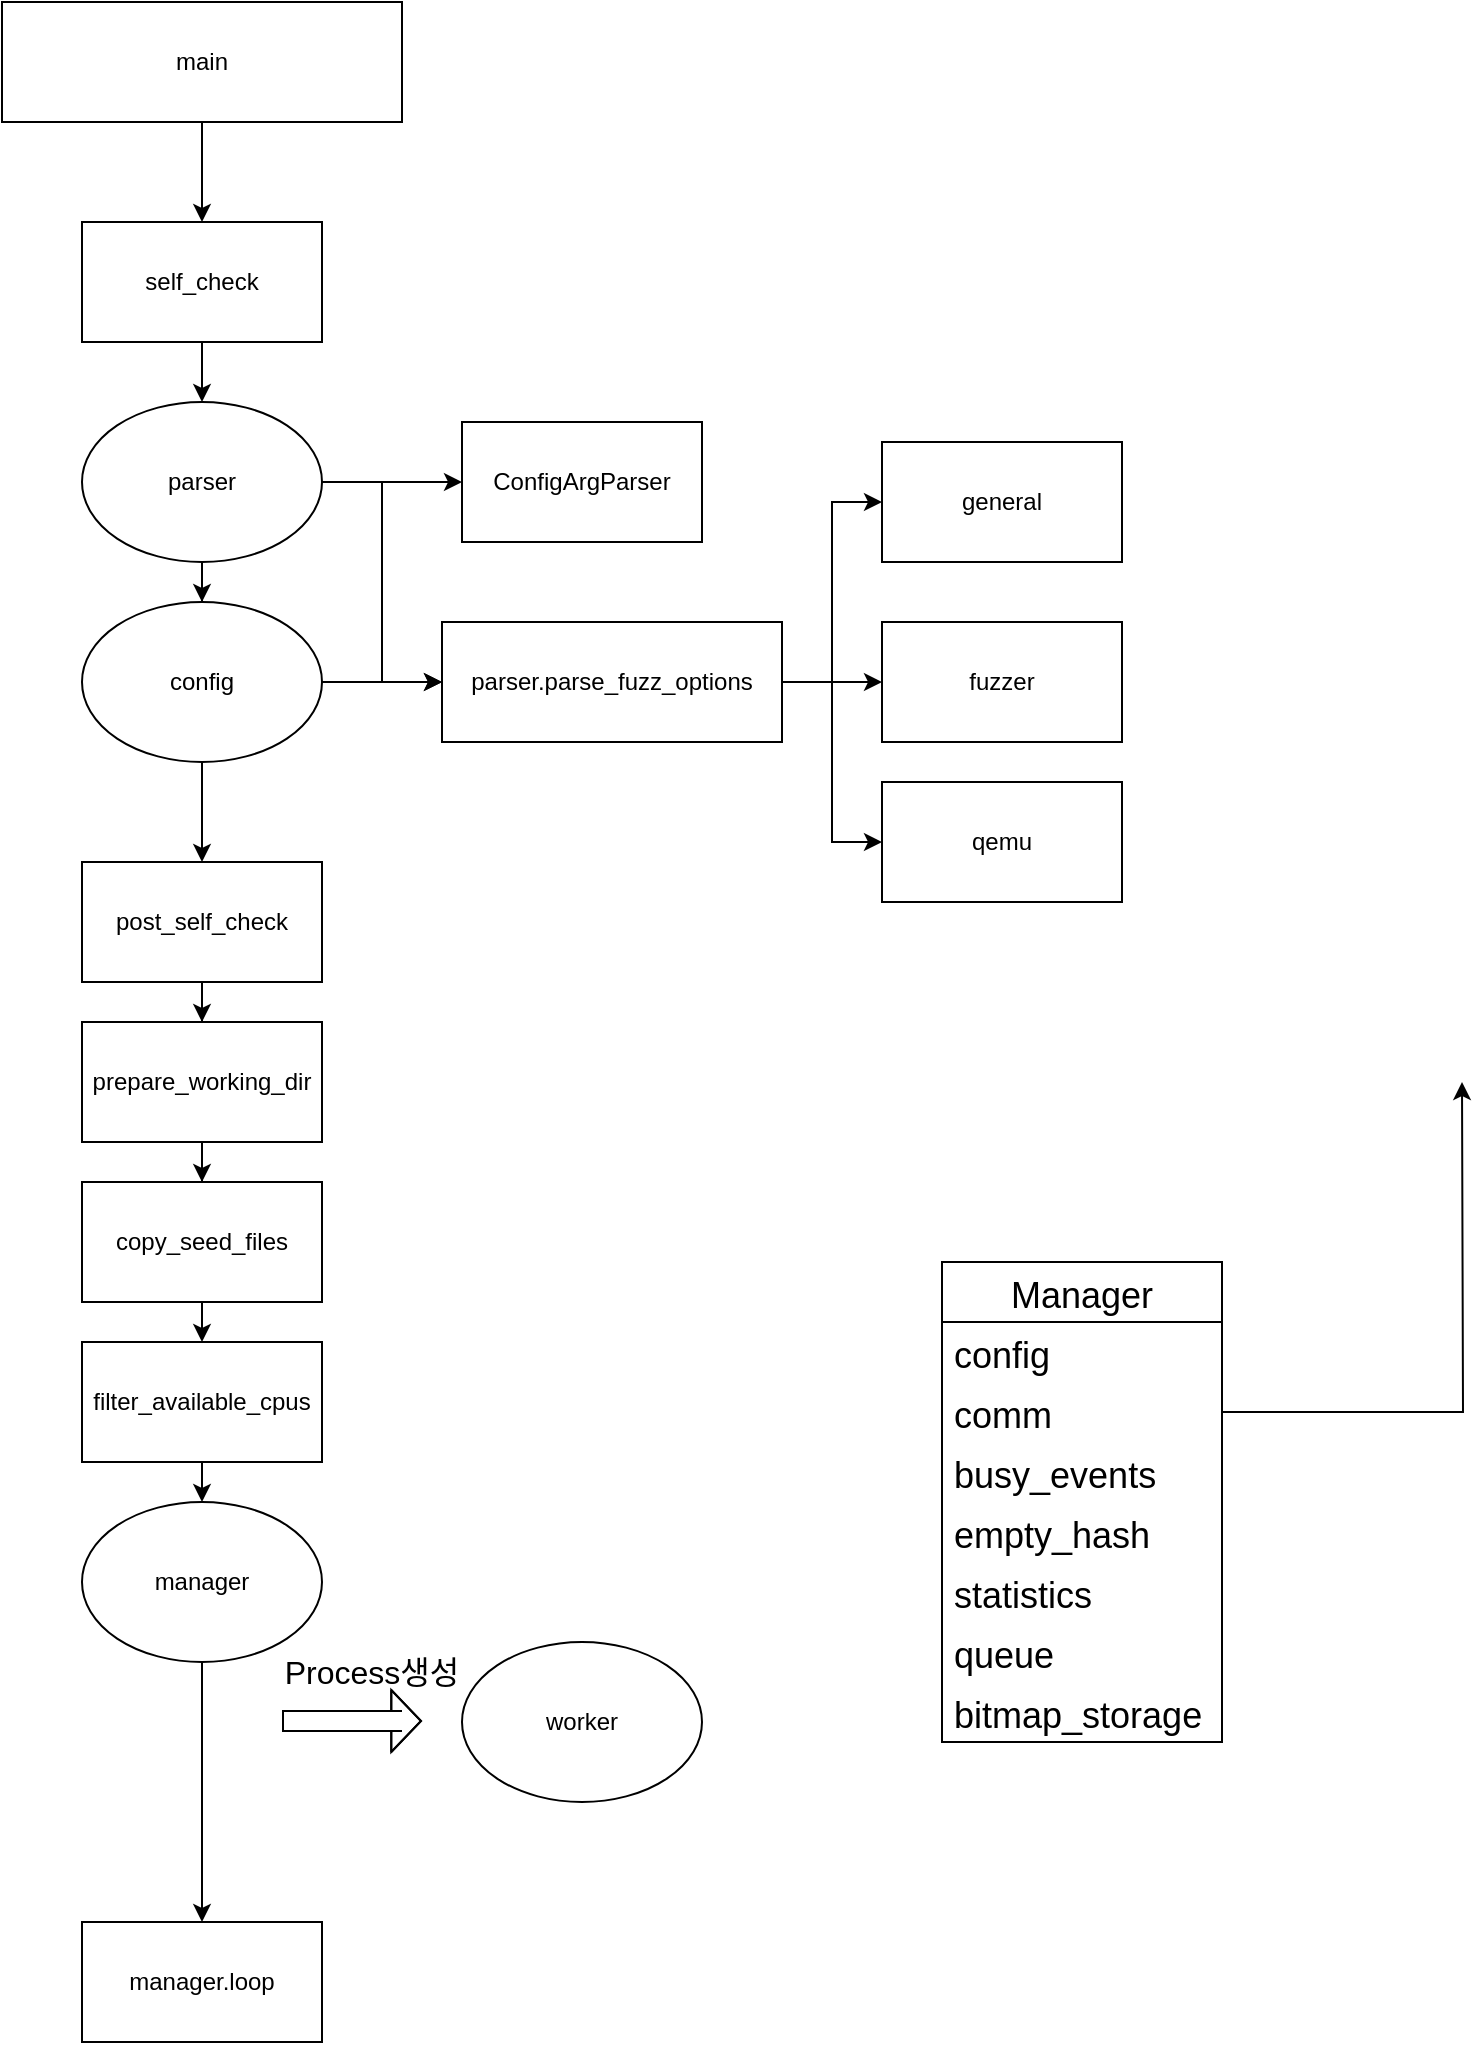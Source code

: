 <mxfile version="20.5.1" type="github">
  <diagram name="Page-1" id="c7558073-3199-34d8-9f00-42111426c3f3">
    <mxGraphModel dx="1261" dy="692" grid="1" gridSize="10" guides="1" tooltips="1" connect="1" arrows="1" fold="1" page="1" pageScale="1" pageWidth="100000" pageHeight="100000" background="none" math="0" shadow="0">
      <root>
        <mxCell id="0" />
        <mxCell id="1" parent="0" />
        <mxCell id="_EBrEuybf6-gx_B5WjJE-15" style="edgeStyle=orthogonalEdgeStyle;rounded=0;orthogonalLoop=1;jettySize=auto;html=1;exitX=0.5;exitY=1;exitDx=0;exitDy=0;" parent="1" source="3X33efADcqBmLfNhqnDI-1" target="_EBrEuybf6-gx_B5WjJE-6" edge="1">
          <mxGeometry relative="1" as="geometry" />
        </mxCell>
        <mxCell id="3X33efADcqBmLfNhqnDI-1" value="main" style="rounded=0;whiteSpace=wrap;html=1;" parent="1" vertex="1">
          <mxGeometry x="20" y="50" width="200" height="60" as="geometry" />
        </mxCell>
        <mxCell id="_EBrEuybf6-gx_B5WjJE-2" value="fuzzer" style="rounded=0;whiteSpace=wrap;html=1;" parent="1" vertex="1">
          <mxGeometry x="460" y="360" width="120" height="60" as="geometry" />
        </mxCell>
        <mxCell id="_EBrEuybf6-gx_B5WjJE-3" value="general" style="rounded=0;whiteSpace=wrap;html=1;" parent="1" vertex="1">
          <mxGeometry x="460" y="270" width="120" height="60" as="geometry" />
        </mxCell>
        <mxCell id="_EBrEuybf6-gx_B5WjJE-19" style="edgeStyle=orthogonalEdgeStyle;rounded=0;orthogonalLoop=1;jettySize=auto;html=1;exitX=1;exitY=0.5;exitDx=0;exitDy=0;entryX=0;entryY=0.5;entryDx=0;entryDy=0;" parent="1" source="_EBrEuybf6-gx_B5WjJE-4" target="_EBrEuybf6-gx_B5WjJE-3" edge="1">
          <mxGeometry relative="1" as="geometry" />
        </mxCell>
        <mxCell id="_EBrEuybf6-gx_B5WjJE-20" style="edgeStyle=orthogonalEdgeStyle;rounded=0;orthogonalLoop=1;jettySize=auto;html=1;exitX=1;exitY=0.5;exitDx=0;exitDy=0;entryX=0;entryY=0.5;entryDx=0;entryDy=0;" parent="1" source="_EBrEuybf6-gx_B5WjJE-4" target="_EBrEuybf6-gx_B5WjJE-2" edge="1">
          <mxGeometry relative="1" as="geometry" />
        </mxCell>
        <mxCell id="_EBrEuybf6-gx_B5WjJE-21" style="edgeStyle=orthogonalEdgeStyle;rounded=0;orthogonalLoop=1;jettySize=auto;html=1;exitX=1;exitY=0.5;exitDx=0;exitDy=0;entryX=0;entryY=0.5;entryDx=0;entryDy=0;" parent="1" source="_EBrEuybf6-gx_B5WjJE-4" target="_EBrEuybf6-gx_B5WjJE-18" edge="1">
          <mxGeometry relative="1" as="geometry" />
        </mxCell>
        <mxCell id="_EBrEuybf6-gx_B5WjJE-4" value="parser.parse_fuzz_options" style="rounded=0;whiteSpace=wrap;html=1;" parent="1" vertex="1">
          <mxGeometry x="240" y="360" width="170" height="60" as="geometry" />
        </mxCell>
        <mxCell id="_EBrEuybf6-gx_B5WjJE-5" value="ConfigArgParser" style="rounded=0;whiteSpace=wrap;html=1;" parent="1" vertex="1">
          <mxGeometry x="250" y="260" width="120" height="60" as="geometry" />
        </mxCell>
        <mxCell id="_EBrEuybf6-gx_B5WjJE-16" style="edgeStyle=orthogonalEdgeStyle;rounded=0;orthogonalLoop=1;jettySize=auto;html=1;exitX=0.5;exitY=1;exitDx=0;exitDy=0;entryX=0.5;entryY=0;entryDx=0;entryDy=0;" parent="1" source="_EBrEuybf6-gx_B5WjJE-6" target="_EBrEuybf6-gx_B5WjJE-9" edge="1">
          <mxGeometry relative="1" as="geometry" />
        </mxCell>
        <mxCell id="_EBrEuybf6-gx_B5WjJE-6" value="self_check" style="rounded=0;whiteSpace=wrap;html=1;" parent="1" vertex="1">
          <mxGeometry x="60" y="160" width="120" height="60" as="geometry" />
        </mxCell>
        <mxCell id="_EBrEuybf6-gx_B5WjJE-12" style="edgeStyle=orthogonalEdgeStyle;rounded=0;orthogonalLoop=1;jettySize=auto;html=1;entryX=0;entryY=0.5;entryDx=0;entryDy=0;" parent="1" source="_EBrEuybf6-gx_B5WjJE-9" target="_EBrEuybf6-gx_B5WjJE-4" edge="1">
          <mxGeometry relative="1" as="geometry" />
        </mxCell>
        <mxCell id="_EBrEuybf6-gx_B5WjJE-14" style="edgeStyle=orthogonalEdgeStyle;rounded=0;orthogonalLoop=1;jettySize=auto;html=1;exitX=1;exitY=0.5;exitDx=0;exitDy=0;entryX=0;entryY=0.5;entryDx=0;entryDy=0;" parent="1" source="_EBrEuybf6-gx_B5WjJE-9" target="_EBrEuybf6-gx_B5WjJE-5" edge="1">
          <mxGeometry relative="1" as="geometry" />
        </mxCell>
        <mxCell id="_EBrEuybf6-gx_B5WjJE-17" style="edgeStyle=orthogonalEdgeStyle;rounded=0;orthogonalLoop=1;jettySize=auto;html=1;exitX=0.5;exitY=1;exitDx=0;exitDy=0;" parent="1" source="_EBrEuybf6-gx_B5WjJE-9" target="_EBrEuybf6-gx_B5WjJE-10" edge="1">
          <mxGeometry relative="1" as="geometry" />
        </mxCell>
        <mxCell id="_EBrEuybf6-gx_B5WjJE-9" value="parser" style="ellipse;whiteSpace=wrap;html=1;" parent="1" vertex="1">
          <mxGeometry x="60" y="250" width="120" height="80" as="geometry" />
        </mxCell>
        <mxCell id="_EBrEuybf6-gx_B5WjJE-13" style="edgeStyle=orthogonalEdgeStyle;rounded=0;orthogonalLoop=1;jettySize=auto;html=1;exitX=1;exitY=0.5;exitDx=0;exitDy=0;entryX=0;entryY=0.5;entryDx=0;entryDy=0;" parent="1" source="_EBrEuybf6-gx_B5WjJE-10" target="_EBrEuybf6-gx_B5WjJE-4" edge="1">
          <mxGeometry relative="1" as="geometry" />
        </mxCell>
        <mxCell id="_EBrEuybf6-gx_B5WjJE-29" style="edgeStyle=orthogonalEdgeStyle;rounded=0;orthogonalLoop=1;jettySize=auto;html=1;exitX=0.5;exitY=1;exitDx=0;exitDy=0;entryX=0.5;entryY=0;entryDx=0;entryDy=0;" parent="1" source="_EBrEuybf6-gx_B5WjJE-10" target="_EBrEuybf6-gx_B5WjJE-22" edge="1">
          <mxGeometry relative="1" as="geometry" />
        </mxCell>
        <mxCell id="_EBrEuybf6-gx_B5WjJE-10" value="config" style="ellipse;whiteSpace=wrap;html=1;" parent="1" vertex="1">
          <mxGeometry x="60" y="350" width="120" height="80" as="geometry" />
        </mxCell>
        <mxCell id="_EBrEuybf6-gx_B5WjJE-18" value="qemu" style="rounded=0;whiteSpace=wrap;html=1;" parent="1" vertex="1">
          <mxGeometry x="460" y="440" width="120" height="60" as="geometry" />
        </mxCell>
        <mxCell id="_EBrEuybf6-gx_B5WjJE-30" style="edgeStyle=orthogonalEdgeStyle;rounded=0;orthogonalLoop=1;jettySize=auto;html=1;exitX=0.5;exitY=1;exitDx=0;exitDy=0;" parent="1" source="_EBrEuybf6-gx_B5WjJE-22" target="_EBrEuybf6-gx_B5WjJE-23" edge="1">
          <mxGeometry relative="1" as="geometry" />
        </mxCell>
        <mxCell id="_EBrEuybf6-gx_B5WjJE-22" value="post_self_check" style="rounded=0;whiteSpace=wrap;html=1;" parent="1" vertex="1">
          <mxGeometry x="60" y="480" width="120" height="60" as="geometry" />
        </mxCell>
        <mxCell id="_EBrEuybf6-gx_B5WjJE-31" style="edgeStyle=orthogonalEdgeStyle;rounded=0;orthogonalLoop=1;jettySize=auto;html=1;exitX=0.5;exitY=1;exitDx=0;exitDy=0;" parent="1" source="_EBrEuybf6-gx_B5WjJE-23" target="_EBrEuybf6-gx_B5WjJE-24" edge="1">
          <mxGeometry relative="1" as="geometry" />
        </mxCell>
        <mxCell id="_EBrEuybf6-gx_B5WjJE-23" value="prepare_working_dir" style="rounded=0;whiteSpace=wrap;html=1;" parent="1" vertex="1">
          <mxGeometry x="60" y="560" width="120" height="60" as="geometry" />
        </mxCell>
        <mxCell id="_EBrEuybf6-gx_B5WjJE-32" style="edgeStyle=orthogonalEdgeStyle;rounded=0;orthogonalLoop=1;jettySize=auto;html=1;exitX=0.5;exitY=1;exitDx=0;exitDy=0;entryX=0.5;entryY=0;entryDx=0;entryDy=0;" parent="1" source="_EBrEuybf6-gx_B5WjJE-24" target="_EBrEuybf6-gx_B5WjJE-26" edge="1">
          <mxGeometry relative="1" as="geometry" />
        </mxCell>
        <mxCell id="_EBrEuybf6-gx_B5WjJE-24" value="copy_seed_files" style="rounded=0;whiteSpace=wrap;html=1;" parent="1" vertex="1">
          <mxGeometry x="60" y="640" width="120" height="60" as="geometry" />
        </mxCell>
        <mxCell id="_EBrEuybf6-gx_B5WjJE-25" value="manager.loop" style="rounded=0;whiteSpace=wrap;html=1;" parent="1" vertex="1">
          <mxGeometry x="60" y="1010" width="120" height="60" as="geometry" />
        </mxCell>
        <mxCell id="_EBrEuybf6-gx_B5WjJE-33" style="edgeStyle=orthogonalEdgeStyle;rounded=0;orthogonalLoop=1;jettySize=auto;html=1;exitX=0.5;exitY=1;exitDx=0;exitDy=0;entryX=0.5;entryY=0;entryDx=0;entryDy=0;" parent="1" source="_EBrEuybf6-gx_B5WjJE-26" target="_EBrEuybf6-gx_B5WjJE-27" edge="1">
          <mxGeometry relative="1" as="geometry" />
        </mxCell>
        <mxCell id="_EBrEuybf6-gx_B5WjJE-26" value="filter_available_cpus" style="rounded=0;whiteSpace=wrap;html=1;" parent="1" vertex="1">
          <mxGeometry x="60" y="720" width="120" height="60" as="geometry" />
        </mxCell>
        <mxCell id="_EBrEuybf6-gx_B5WjJE-34" style="edgeStyle=orthogonalEdgeStyle;rounded=0;orthogonalLoop=1;jettySize=auto;html=1;exitX=0.5;exitY=1;exitDx=0;exitDy=0;entryX=0.5;entryY=0;entryDx=0;entryDy=0;" parent="1" source="_EBrEuybf6-gx_B5WjJE-27" target="_EBrEuybf6-gx_B5WjJE-25" edge="1">
          <mxGeometry relative="1" as="geometry" />
        </mxCell>
        <mxCell id="_EBrEuybf6-gx_B5WjJE-27" value="manager" style="ellipse;whiteSpace=wrap;html=1;" parent="1" vertex="1">
          <mxGeometry x="60" y="800" width="120" height="80" as="geometry" />
        </mxCell>
        <mxCell id="_EBrEuybf6-gx_B5WjJE-28" value="worker" style="ellipse;whiteSpace=wrap;html=1;" parent="1" vertex="1">
          <mxGeometry x="250" y="870" width="120" height="80" as="geometry" />
        </mxCell>
        <mxCell id="_EBrEuybf6-gx_B5WjJE-35" value="" style="shape=flexArrow;endArrow=classic;html=1;rounded=0;endWidth=20;endSize=4.62;" parent="1" edge="1">
          <mxGeometry width="50" height="50" relative="1" as="geometry">
            <mxPoint x="160" y="909.5" as="sourcePoint" />
            <mxPoint x="230" y="909.5" as="targetPoint" />
            <Array as="points">
              <mxPoint x="220" y="909.5" />
            </Array>
          </mxGeometry>
        </mxCell>
        <mxCell id="_EBrEuybf6-gx_B5WjJE-37" value="&lt;font size=&quot;3&quot;&gt;Process생성&lt;/font&gt;" style="text;html=1;strokeColor=none;fillColor=none;align=center;verticalAlign=middle;whiteSpace=wrap;rounded=0;" parent="1" vertex="1">
          <mxGeometry x="130" y="830" width="150" height="110" as="geometry" />
        </mxCell>
        <object label="Manager" placeholders="1" id="_EBrEuybf6-gx_B5WjJE-39">
          <mxCell style="swimlane;fontStyle=0;childLayout=stackLayout;horizontal=1;startSize=30;horizontalStack=0;resizeParent=1;resizeParentMax=0;resizeLast=0;collapsible=1;marginBottom=0;fontSize=18;noLabel=0;arcSize=15;resizeHeight=1;container=1;" parent="1" vertex="1">
            <mxGeometry x="490" y="680" width="140" height="240" as="geometry">
              <mxRectangle x="490" y="680" width="70" height="40" as="alternateBounds" />
            </mxGeometry>
          </mxCell>
        </object>
        <mxCell id="_EBrEuybf6-gx_B5WjJE-40" value="config" style="text;strokeColor=none;fillColor=none;align=left;verticalAlign=middle;spacingLeft=4;spacingRight=4;overflow=hidden;points=[[0,0.5],[1,0.5]];portConstraint=eastwest;rotatable=0;fontSize=18;" parent="_EBrEuybf6-gx_B5WjJE-39" vertex="1">
          <mxGeometry y="30" width="140" height="30" as="geometry" />
        </mxCell>
        <mxCell id="_EBrEuybf6-gx_B5WjJE-41" value="comm" style="text;strokeColor=none;fillColor=none;align=left;verticalAlign=middle;spacingLeft=4;spacingRight=4;overflow=hidden;points=[[0,0.5],[1,0.5]];portConstraint=eastwest;rotatable=0;fontSize=18;" parent="_EBrEuybf6-gx_B5WjJE-39" vertex="1">
          <mxGeometry y="60" width="140" height="30" as="geometry" />
        </mxCell>
        <mxCell id="_EBrEuybf6-gx_B5WjJE-42" value="busy_events" style="text;strokeColor=none;fillColor=none;align=left;verticalAlign=middle;spacingLeft=4;spacingRight=4;overflow=hidden;points=[[0,0.5],[1,0.5]];portConstraint=eastwest;rotatable=0;fontSize=18;" parent="_EBrEuybf6-gx_B5WjJE-39" vertex="1">
          <mxGeometry y="90" width="140" height="30" as="geometry" />
        </mxCell>
        <mxCell id="_EBrEuybf6-gx_B5WjJE-7" value="empty_hash" style="text;strokeColor=none;fillColor=none;align=left;verticalAlign=middle;spacingLeft=4;spacingRight=4;overflow=hidden;points=[[0,0.5],[1,0.5]];portConstraint=eastwest;rotatable=0;fontSize=18;" vertex="1" parent="_EBrEuybf6-gx_B5WjJE-39">
          <mxGeometry y="120" width="140" height="30" as="geometry" />
        </mxCell>
        <mxCell id="_EBrEuybf6-gx_B5WjJE-11" value="statistics" style="text;strokeColor=none;fillColor=none;align=left;verticalAlign=middle;spacingLeft=4;spacingRight=4;overflow=hidden;points=[[0,0.5],[1,0.5]];portConstraint=eastwest;rotatable=0;fontSize=18;" vertex="1" parent="_EBrEuybf6-gx_B5WjJE-39">
          <mxGeometry y="150" width="140" height="30" as="geometry" />
        </mxCell>
        <mxCell id="_EBrEuybf6-gx_B5WjJE-8" value="queue" style="text;strokeColor=none;fillColor=none;align=left;verticalAlign=middle;spacingLeft=4;spacingRight=4;overflow=hidden;points=[[0,0.5],[1,0.5]];portConstraint=eastwest;rotatable=0;fontSize=18;" vertex="1" parent="_EBrEuybf6-gx_B5WjJE-39">
          <mxGeometry y="180" width="140" height="30" as="geometry" />
        </mxCell>
        <mxCell id="_EBrEuybf6-gx_B5WjJE-38" value="bitmap_storage" style="text;strokeColor=none;fillColor=none;align=left;verticalAlign=middle;spacingLeft=4;spacingRight=4;overflow=hidden;points=[[0,0.5],[1,0.5]];portConstraint=eastwest;rotatable=0;fontSize=18;" vertex="1" parent="_EBrEuybf6-gx_B5WjJE-39">
          <mxGeometry y="210" width="140" height="30" as="geometry" />
        </mxCell>
        <mxCell id="_EBrEuybf6-gx_B5WjJE-46" style="edgeStyle=orthogonalEdgeStyle;rounded=0;orthogonalLoop=1;jettySize=auto;html=1;exitX=1;exitY=0.5;exitDx=0;exitDy=0;fontSize=18;startSize=30;" edge="1" parent="1" source="_EBrEuybf6-gx_B5WjJE-41">
          <mxGeometry relative="1" as="geometry">
            <mxPoint x="750" y="590" as="targetPoint" />
          </mxGeometry>
        </mxCell>
      </root>
    </mxGraphModel>
  </diagram>
</mxfile>
